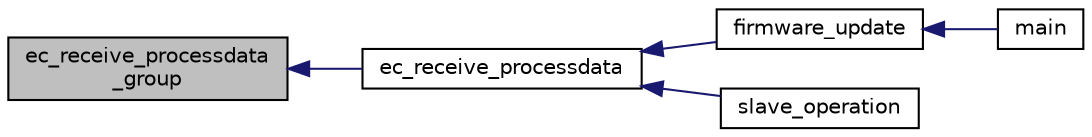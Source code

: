digraph "ec_receive_processdata_group"
{
 // INTERACTIVE_SVG=YES
  edge [fontname="Helvetica",fontsize="10",labelfontname="Helvetica",labelfontsize="10"];
  node [fontname="Helvetica",fontsize="10",shape=record];
  rankdir="LR";
  Node1 [label="ec_receive_processdata\l_group",height=0.2,width=0.4,color="black", fillcolor="grey75", style="filled" fontcolor="black"];
  Node1 -> Node2 [dir="back",color="midnightblue",fontsize="10",style="solid",fontname="Helvetica"];
  Node2 [label="ec_receive_processdata",height=0.2,width=0.4,color="black", fillcolor="white", style="filled",URL="$ethercatmain_8h.html#a14280050ace4427d196acd17e6d79e55"];
  Node2 -> Node3 [dir="back",color="midnightblue",fontsize="10",style="solid",fontname="Helvetica"];
  Node3 [label="firmware_update",height=0.2,width=0.4,color="black", fillcolor="white", style="filled",URL="$fw__update_8c.html#a9e518a566b750155578e5328f5485c73"];
  Node3 -> Node4 [dir="back",color="midnightblue",fontsize="10",style="solid",fontname="Helvetica"];
  Node4 [label="main",height=0.2,width=0.4,color="black", fillcolor="white", style="filled",URL="$main_8xc.html#a840291bc02cba5474a4cb46a9b9566fe"];
  Node2 -> Node5 [dir="back",color="midnightblue",fontsize="10",style="solid",fontname="Helvetica"];
  Node5 [label="slave_operation",height=0.2,width=0.4,color="black", fillcolor="white", style="filled",URL="$fw__update_8c.html#a0b61db68de5685610c1325922debd520"];
}
